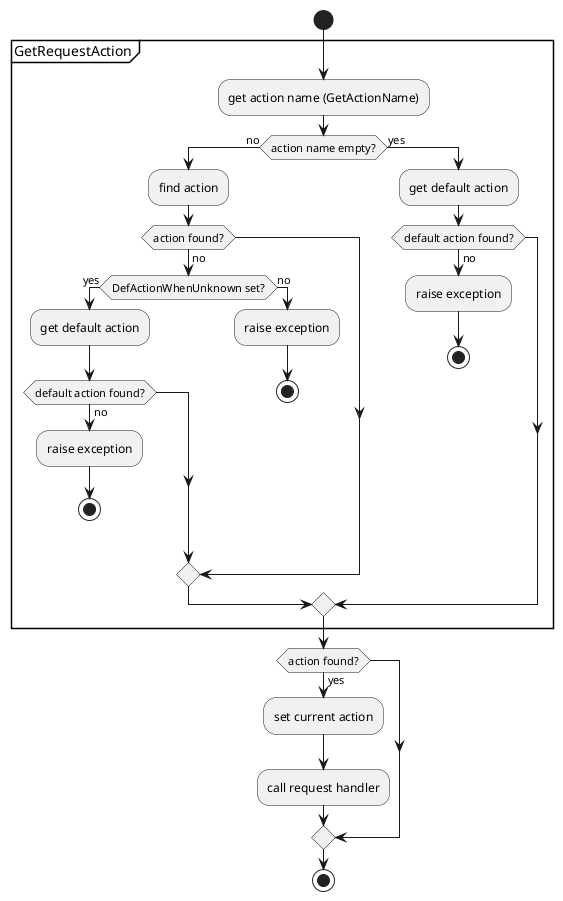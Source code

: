 @startuml

start

partition "GetRequestAction" {
  :get action name (GetActionName);
  if (action name empty?) then (no)
    :find action;
    if (action found?) then (no)
      if (DefActionWhenUnknown set?) then (yes)
        :get default action;
        if (default action found?) then (no)
          :raise exception;
          stop
        endif
      else (no)
        :raise exception;
        stop
      endif
    endif
  else (yes)
    :get default action;
    if (default action found?) then (no)
      :raise exception;
      stop
    endif
  endif
}

if (action found?) then (yes)
  :set current action;
  :call request handler;
endif

stop

@enduml 
